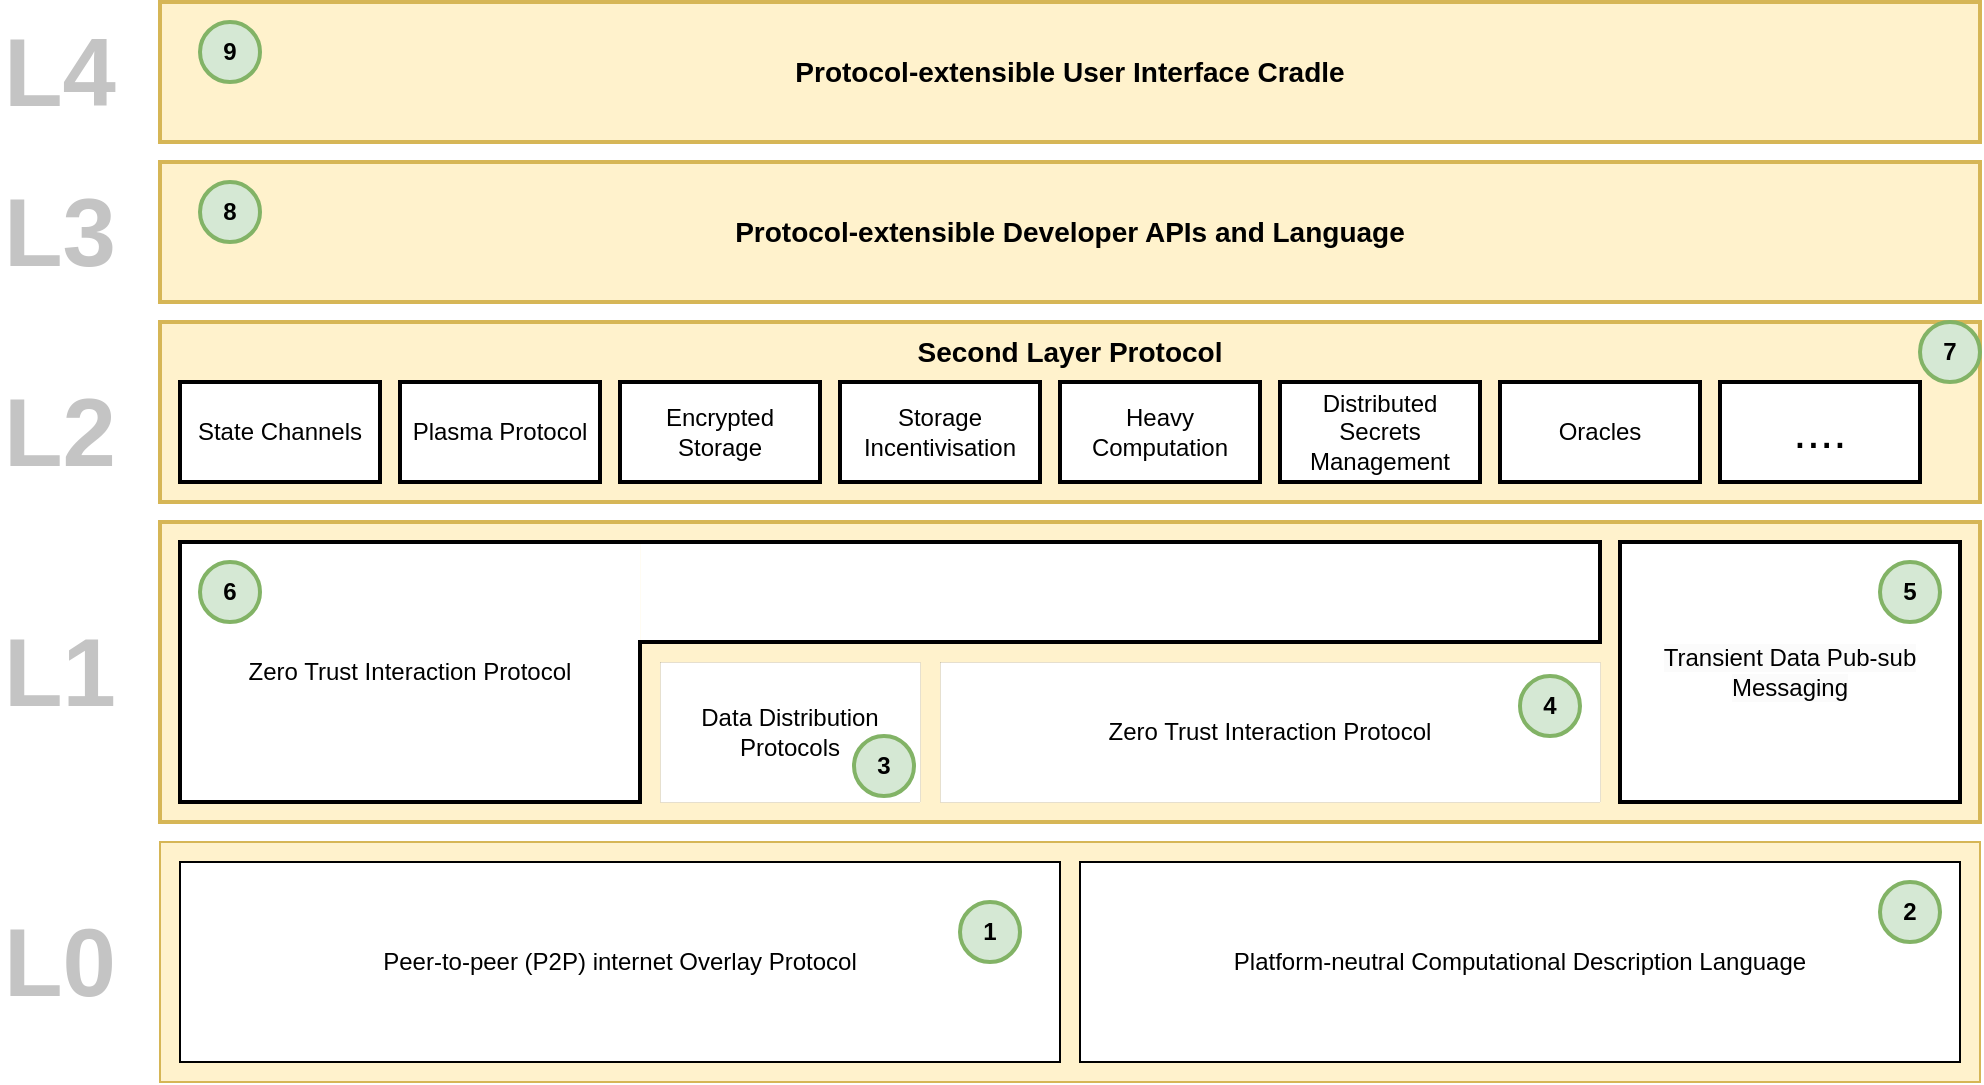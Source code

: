 <mxfile version="20.8.10" type="github">
  <diagram name="Page-1" id="rZhJzstKzVS4UUGm5IOt">
    <mxGraphModel dx="1194" dy="692" grid="1" gridSize="10" guides="1" tooltips="1" connect="1" arrows="1" fold="1" page="1" pageScale="1" pageWidth="1100" pageHeight="850" math="0" shadow="0">
      <root>
        <mxCell id="0" />
        <mxCell id="1" parent="0" />
        <mxCell id="zCoC9xgb5z22_oZQfRep-2" value="" style="rounded=0;whiteSpace=wrap;html=1;fillColor=#fff2cc;strokeColor=#d6b656;" vertex="1" parent="1">
          <mxGeometry x="120" y="670" width="910" height="120" as="geometry" />
        </mxCell>
        <mxCell id="zCoC9xgb5z22_oZQfRep-4" value="Peer-to-peer (P2P) internet Overlay Protocol" style="rounded=0;whiteSpace=wrap;html=1;" vertex="1" parent="1">
          <mxGeometry x="130" y="680" width="440" height="100" as="geometry" />
        </mxCell>
        <mxCell id="zCoC9xgb5z22_oZQfRep-5" value="Platform-neutral Computational Description Language" style="rounded=0;whiteSpace=wrap;html=1;" vertex="1" parent="1">
          <mxGeometry x="580" y="680" width="440" height="100" as="geometry" />
        </mxCell>
        <mxCell id="zCoC9xgb5z22_oZQfRep-6" value="1" style="ellipse;whiteSpace=wrap;html=1;aspect=fixed;fillColor=#d5e8d4;strokeColor=#82b366;fontStyle=1;strokeWidth=2;" vertex="1" parent="1">
          <mxGeometry x="520" y="700" width="30" height="30" as="geometry" />
        </mxCell>
        <mxCell id="zCoC9xgb5z22_oZQfRep-7" value="2" style="ellipse;whiteSpace=wrap;html=1;aspect=fixed;fillColor=#d5e8d4;strokeColor=#82b366;fontStyle=1;strokeWidth=2;" vertex="1" parent="1">
          <mxGeometry x="980" y="690" width="30" height="30" as="geometry" />
        </mxCell>
        <mxCell id="zCoC9xgb5z22_oZQfRep-8" value="" style="rounded=0;whiteSpace=wrap;html=1;strokeWidth=2;fillColor=#fff2cc;strokeColor=#d6b656;" vertex="1" parent="1">
          <mxGeometry x="120" y="510" width="910" height="150" as="geometry" />
        </mxCell>
        <mxCell id="zCoC9xgb5z22_oZQfRep-17" value="Zero Trust Interaction Protocol" style="rounded=0;whiteSpace=wrap;html=1;strokeWidth=0;strokeColor=none;" vertex="1" parent="1">
          <mxGeometry x="130" y="520" width="230" height="130" as="geometry" />
        </mxCell>
        <mxCell id="zCoC9xgb5z22_oZQfRep-18" value="" style="rounded=0;whiteSpace=wrap;html=1;strokeWidth=0;strokeColor=none;" vertex="1" parent="1">
          <mxGeometry x="360" y="520" width="480" height="50" as="geometry" />
        </mxCell>
        <mxCell id="zCoC9xgb5z22_oZQfRep-19" value="Data Distribution Protocols" style="rounded=0;whiteSpace=wrap;html=1;strokeColor=#000000;strokeWidth=0;" vertex="1" parent="1">
          <mxGeometry x="370" y="580" width="130" height="70" as="geometry" />
        </mxCell>
        <mxCell id="zCoC9xgb5z22_oZQfRep-21" value="Zero Trust Interaction Protocol" style="rounded=0;whiteSpace=wrap;html=1;strokeColor=#000000;strokeWidth=0;" vertex="1" parent="1">
          <mxGeometry x="510" y="580" width="330" height="70" as="geometry" />
        </mxCell>
        <mxCell id="zCoC9xgb5z22_oZQfRep-22" value="" style="shape=partialRectangle;whiteSpace=wrap;html=1;bottom=0;right=0;fillColor=none;strokeColor=#000000;strokeWidth=2;" vertex="1" parent="1">
          <mxGeometry x="130" y="520" width="710" height="130" as="geometry" />
        </mxCell>
        <mxCell id="zCoC9xgb5z22_oZQfRep-23" value="" style="shape=partialRectangle;whiteSpace=wrap;html=1;top=0;left=0;fillColor=none;strokeColor=#000000;strokeWidth=2;" vertex="1" parent="1">
          <mxGeometry x="360" y="520" width="480" height="50" as="geometry" />
        </mxCell>
        <mxCell id="zCoC9xgb5z22_oZQfRep-24" value="" style="shape=partialRectangle;whiteSpace=wrap;html=1;top=0;left=0;fillColor=none;strokeColor=#000000;strokeWidth=2;" vertex="1" parent="1">
          <mxGeometry x="130" y="570" width="230" height="80" as="geometry" />
        </mxCell>
        <mxCell id="zCoC9xgb5z22_oZQfRep-25" value="&lt;b&gt;&lt;font color=&quot;#c4c4c4&quot; style=&quot;font-size: 48px;&quot;&gt;L0&lt;/font&gt;&lt;/b&gt;" style="text;strokeColor=none;align=center;fillColor=none;html=1;verticalAlign=middle;whiteSpace=wrap;rounded=0;" vertex="1" parent="1">
          <mxGeometry x="40" y="715" width="60" height="30" as="geometry" />
        </mxCell>
        <mxCell id="zCoC9xgb5z22_oZQfRep-27" value="&lt;b&gt;&lt;font color=&quot;#c4c4c4&quot; style=&quot;font-size: 48px;&quot;&gt;L1&lt;/font&gt;&lt;/b&gt;" style="text;strokeColor=none;align=center;fillColor=none;html=1;verticalAlign=middle;whiteSpace=wrap;rounded=0;" vertex="1" parent="1">
          <mxGeometry x="40" y="570" width="60" height="30" as="geometry" />
        </mxCell>
        <mxCell id="zCoC9xgb5z22_oZQfRep-33" value="&lt;meta charset=&quot;utf-8&quot;&gt;&lt;span style=&quot;color: rgb(0, 0, 0); font-family: Helvetica; font-size: 12px; font-style: normal; font-variant-ligatures: normal; font-variant-caps: normal; font-weight: 400; letter-spacing: normal; orphans: 2; text-align: center; text-indent: 0px; text-transform: none; widows: 2; word-spacing: 0px; -webkit-text-stroke-width: 0px; background-color: rgb(251, 251, 251); text-decoration-thickness: initial; text-decoration-style: initial; text-decoration-color: initial; float: none; display: inline !important;&quot;&gt;Transient Data Pub-sub Messaging&lt;/span&gt;" style="rounded=0;whiteSpace=wrap;html=1;strokeColor=#000000;strokeWidth=2;fontSize=12;fontColor=#C4C4C4;" vertex="1" parent="1">
          <mxGeometry x="850" y="520" width="170" height="130" as="geometry" />
        </mxCell>
        <mxCell id="zCoC9xgb5z22_oZQfRep-34" value="3" style="ellipse;whiteSpace=wrap;html=1;aspect=fixed;fillColor=#d5e8d4;strokeColor=#82b366;fontStyle=1;strokeWidth=2;" vertex="1" parent="1">
          <mxGeometry x="467" y="617" width="30" height="30" as="geometry" />
        </mxCell>
        <mxCell id="zCoC9xgb5z22_oZQfRep-36" value="4" style="ellipse;whiteSpace=wrap;html=1;aspect=fixed;fillColor=#d5e8d4;strokeColor=#82b366;fontStyle=1;strokeWidth=2;" vertex="1" parent="1">
          <mxGeometry x="800" y="587" width="30" height="30" as="geometry" />
        </mxCell>
        <mxCell id="zCoC9xgb5z22_oZQfRep-37" value="5" style="ellipse;whiteSpace=wrap;html=1;aspect=fixed;fillColor=#d5e8d4;strokeColor=#82b366;fontStyle=1;strokeWidth=2;" vertex="1" parent="1">
          <mxGeometry x="980" y="530" width="30" height="30" as="geometry" />
        </mxCell>
        <mxCell id="zCoC9xgb5z22_oZQfRep-38" value="Second Layer Protocol" style="rounded=0;whiteSpace=wrap;html=1;strokeWidth=2;fillColor=#fff2cc;strokeColor=#d6b656;align=center;horizontal=1;verticalAlign=top;fontStyle=1;fontSize=14;" vertex="1" parent="1">
          <mxGeometry x="120" y="410" width="910" height="90" as="geometry" />
        </mxCell>
        <mxCell id="zCoC9xgb5z22_oZQfRep-39" value="State Channels" style="rounded=0;whiteSpace=wrap;html=1;strokeColor=#000000;strokeWidth=2;fontSize=12;fontColor=#000000;" vertex="1" parent="1">
          <mxGeometry x="130" y="440" width="100" height="50" as="geometry" />
        </mxCell>
        <mxCell id="zCoC9xgb5z22_oZQfRep-40" value="Plasma Protocol" style="rounded=0;whiteSpace=wrap;html=1;strokeColor=#000000;strokeWidth=2;fontSize=12;fontColor=#000000;" vertex="1" parent="1">
          <mxGeometry x="240" y="440" width="100" height="50" as="geometry" />
        </mxCell>
        <mxCell id="zCoC9xgb5z22_oZQfRep-41" value="Encrypted Storage" style="rounded=0;whiteSpace=wrap;html=1;strokeColor=#000000;strokeWidth=2;fontSize=12;fontColor=#000000;" vertex="1" parent="1">
          <mxGeometry x="350" y="440" width="100" height="50" as="geometry" />
        </mxCell>
        <mxCell id="zCoC9xgb5z22_oZQfRep-42" value="Storage&lt;br&gt;Incentivisation" style="rounded=0;whiteSpace=wrap;html=1;strokeColor=#000000;strokeWidth=2;fontSize=12;fontColor=#000000;" vertex="1" parent="1">
          <mxGeometry x="460" y="440" width="100" height="50" as="geometry" />
        </mxCell>
        <mxCell id="zCoC9xgb5z22_oZQfRep-43" value="Heavy Computation" style="rounded=0;whiteSpace=wrap;html=1;strokeColor=#000000;strokeWidth=2;fontSize=12;fontColor=#000000;" vertex="1" parent="1">
          <mxGeometry x="570" y="440" width="100" height="50" as="geometry" />
        </mxCell>
        <mxCell id="zCoC9xgb5z22_oZQfRep-44" value="Distributed Secrets Management" style="rounded=0;whiteSpace=wrap;html=1;strokeColor=#000000;strokeWidth=2;fontSize=12;fontColor=#000000;" vertex="1" parent="1">
          <mxGeometry x="680" y="440" width="100" height="50" as="geometry" />
        </mxCell>
        <mxCell id="zCoC9xgb5z22_oZQfRep-45" value="Oracles" style="rounded=0;whiteSpace=wrap;html=1;strokeColor=#000000;strokeWidth=2;fontSize=12;fontColor=#000000;" vertex="1" parent="1">
          <mxGeometry x="790" y="440" width="100" height="50" as="geometry" />
        </mxCell>
        <mxCell id="zCoC9xgb5z22_oZQfRep-46" value="&lt;font style=&quot;font-size: 24px;&quot;&gt;....&lt;/font&gt;" style="rounded=0;whiteSpace=wrap;html=1;strokeColor=#000000;strokeWidth=2;fontSize=12;fontColor=#000000;" vertex="1" parent="1">
          <mxGeometry x="900" y="440" width="100" height="50" as="geometry" />
        </mxCell>
        <mxCell id="zCoC9xgb5z22_oZQfRep-47" value="&lt;b&gt;&lt;font color=&quot;#c4c4c4&quot; style=&quot;font-size: 48px;&quot;&gt;L2&lt;/font&gt;&lt;/b&gt;" style="text;strokeColor=none;align=center;fillColor=none;html=1;verticalAlign=middle;whiteSpace=wrap;rounded=0;" vertex="1" parent="1">
          <mxGeometry x="40" y="450" width="60" height="30" as="geometry" />
        </mxCell>
        <mxCell id="zCoC9xgb5z22_oZQfRep-48" value="Protocol-extensible Developer APIs and Language" style="rounded=0;whiteSpace=wrap;html=1;strokeWidth=2;fillColor=#fff2cc;strokeColor=#d6b656;align=center;horizontal=1;verticalAlign=middle;fontSize=14;fontStyle=1" vertex="1" parent="1">
          <mxGeometry x="120" y="330" width="910" height="70" as="geometry" />
        </mxCell>
        <mxCell id="zCoC9xgb5z22_oZQfRep-49" value="&lt;b&gt;&lt;font color=&quot;#c4c4c4&quot; style=&quot;font-size: 48px;&quot;&gt;L3&lt;/font&gt;&lt;/b&gt;" style="text;strokeColor=none;align=center;fillColor=none;html=1;verticalAlign=middle;whiteSpace=wrap;rounded=0;" vertex="1" parent="1">
          <mxGeometry x="40" y="350" width="60" height="30" as="geometry" />
        </mxCell>
        <mxCell id="zCoC9xgb5z22_oZQfRep-50" value="Protocol-extensible User Interface Cradle" style="rounded=0;whiteSpace=wrap;html=1;strokeWidth=2;fillColor=#fff2cc;strokeColor=#d6b656;align=center;horizontal=1;verticalAlign=middle;fontSize=14;fontStyle=1" vertex="1" parent="1">
          <mxGeometry x="120" y="250" width="910" height="70" as="geometry" />
        </mxCell>
        <mxCell id="zCoC9xgb5z22_oZQfRep-51" value="&lt;b&gt;&lt;font color=&quot;#c4c4c4&quot; style=&quot;font-size: 48px;&quot;&gt;L4&lt;/font&gt;&lt;/b&gt;" style="text;strokeColor=none;align=center;fillColor=none;html=1;verticalAlign=middle;whiteSpace=wrap;rounded=0;" vertex="1" parent="1">
          <mxGeometry x="40" y="270" width="60" height="30" as="geometry" />
        </mxCell>
        <mxCell id="zCoC9xgb5z22_oZQfRep-52" value="7" style="ellipse;whiteSpace=wrap;html=1;aspect=fixed;fillColor=#d5e8d4;strokeColor=#82b366;fontStyle=1;strokeWidth=2;" vertex="1" parent="1">
          <mxGeometry x="1000" y="410" width="30" height="30" as="geometry" />
        </mxCell>
        <mxCell id="zCoC9xgb5z22_oZQfRep-53" value="6" style="ellipse;whiteSpace=wrap;html=1;aspect=fixed;fillColor=#d5e8d4;strokeColor=#82b366;fontStyle=1;strokeWidth=2;" vertex="1" parent="1">
          <mxGeometry x="140" y="530" width="30" height="30" as="geometry" />
        </mxCell>
        <mxCell id="zCoC9xgb5z22_oZQfRep-54" value="8" style="ellipse;whiteSpace=wrap;html=1;aspect=fixed;fillColor=#d5e8d4;strokeColor=#82b366;fontStyle=1;strokeWidth=2;" vertex="1" parent="1">
          <mxGeometry x="140" y="340" width="30" height="30" as="geometry" />
        </mxCell>
        <mxCell id="zCoC9xgb5z22_oZQfRep-55" value="9" style="ellipse;whiteSpace=wrap;html=1;aspect=fixed;fillColor=#d5e8d4;strokeColor=#82b366;fontStyle=1;strokeWidth=2;" vertex="1" parent="1">
          <mxGeometry x="140" y="260" width="30" height="30" as="geometry" />
        </mxCell>
      </root>
    </mxGraphModel>
  </diagram>
</mxfile>
